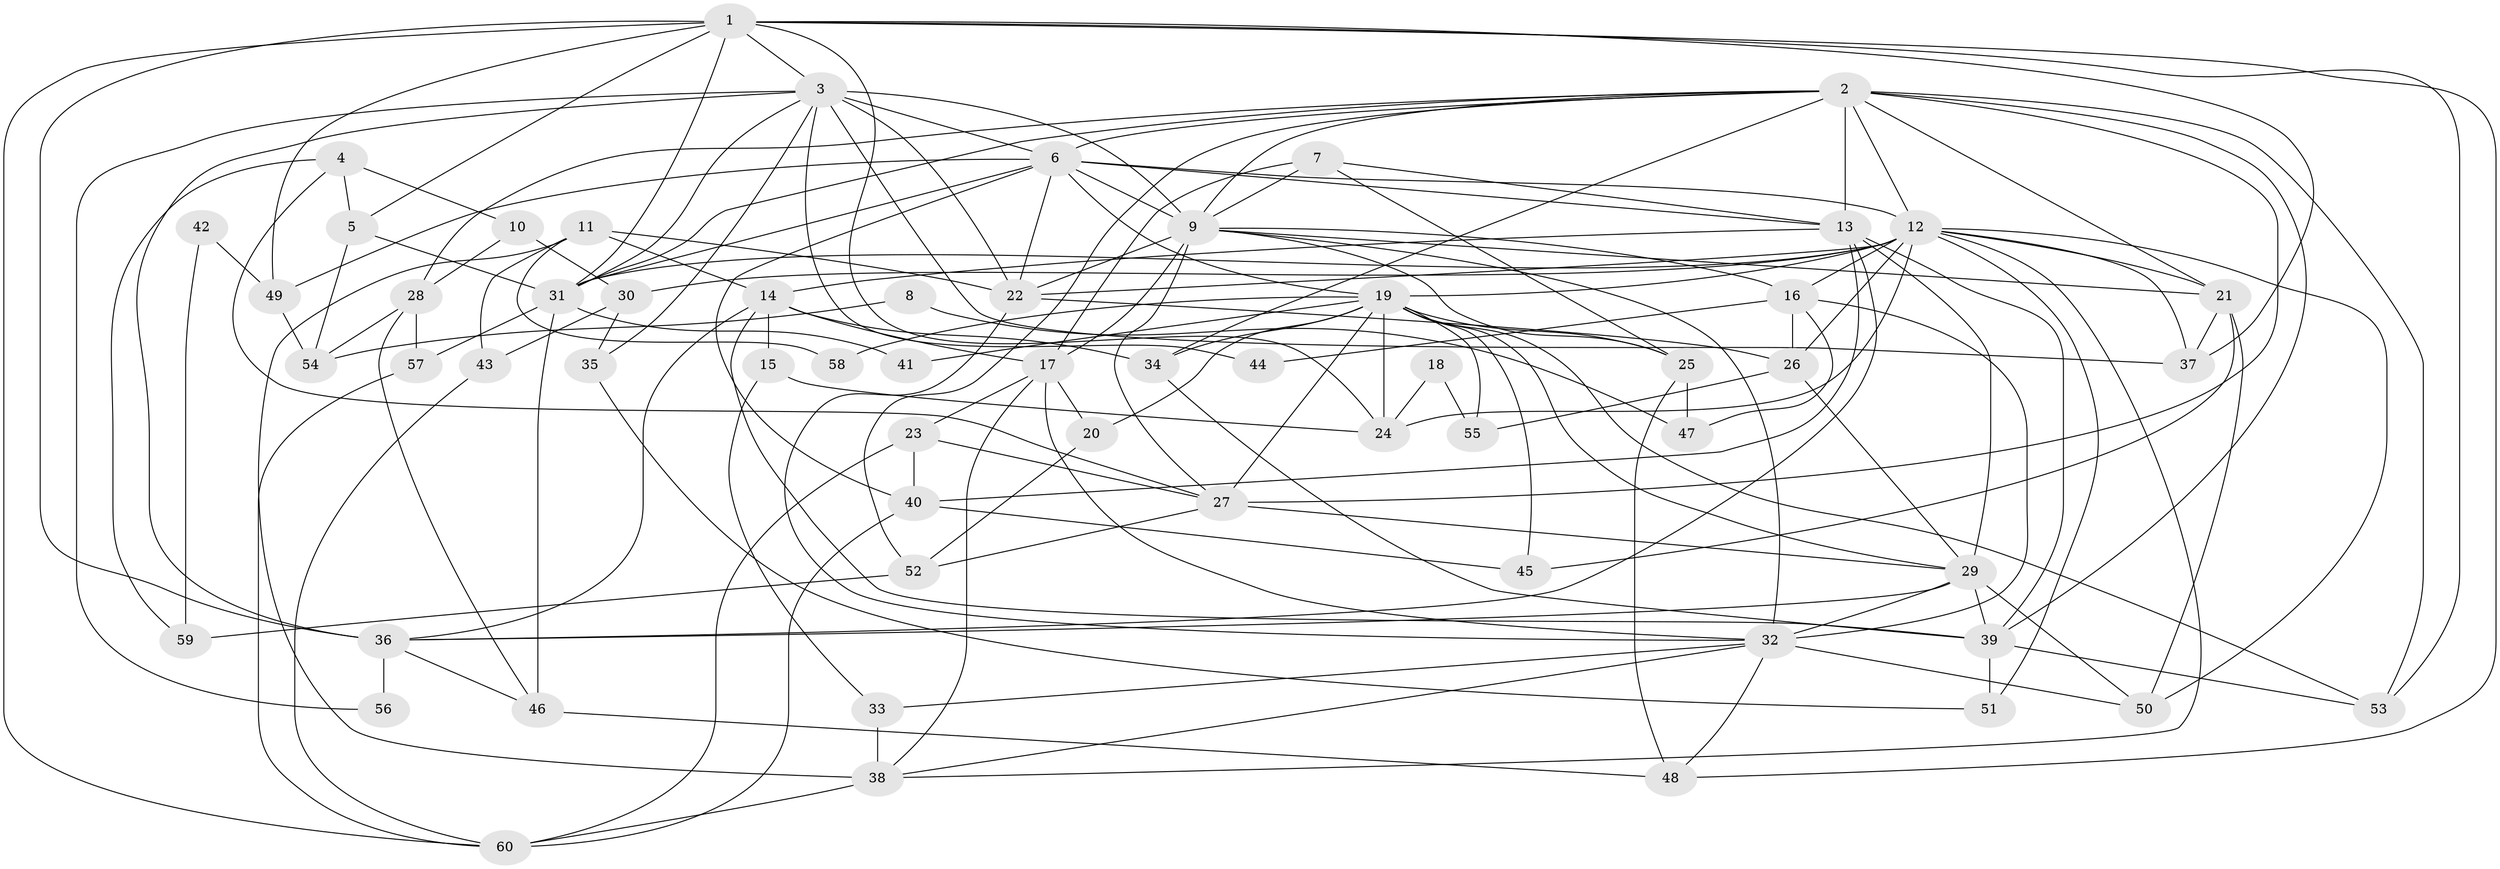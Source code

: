 // original degree distribution, {5: 0.18487394957983194, 4: 0.23529411764705882, 6: 0.058823529411764705, 2: 0.14285714285714285, 3: 0.29411764705882354, 8: 0.025210084033613446, 7: 0.058823529411764705}
// Generated by graph-tools (version 1.1) at 2025/36/03/09/25 02:36:00]
// undirected, 60 vertices, 158 edges
graph export_dot {
graph [start="1"]
  node [color=gray90,style=filled];
  1;
  2;
  3;
  4;
  5;
  6;
  7;
  8;
  9;
  10;
  11;
  12;
  13;
  14;
  15;
  16;
  17;
  18;
  19;
  20;
  21;
  22;
  23;
  24;
  25;
  26;
  27;
  28;
  29;
  30;
  31;
  32;
  33;
  34;
  35;
  36;
  37;
  38;
  39;
  40;
  41;
  42;
  43;
  44;
  45;
  46;
  47;
  48;
  49;
  50;
  51;
  52;
  53;
  54;
  55;
  56;
  57;
  58;
  59;
  60;
  1 -- 3 [weight=1.0];
  1 -- 5 [weight=1.0];
  1 -- 24 [weight=1.0];
  1 -- 31 [weight=1.0];
  1 -- 36 [weight=1.0];
  1 -- 37 [weight=1.0];
  1 -- 48 [weight=1.0];
  1 -- 49 [weight=1.0];
  1 -- 53 [weight=1.0];
  1 -- 60 [weight=1.0];
  2 -- 6 [weight=1.0];
  2 -- 9 [weight=1.0];
  2 -- 12 [weight=1.0];
  2 -- 13 [weight=1.0];
  2 -- 21 [weight=1.0];
  2 -- 27 [weight=2.0];
  2 -- 28 [weight=1.0];
  2 -- 31 [weight=1.0];
  2 -- 34 [weight=1.0];
  2 -- 39 [weight=1.0];
  2 -- 52 [weight=1.0];
  2 -- 53 [weight=1.0];
  3 -- 6 [weight=2.0];
  3 -- 9 [weight=2.0];
  3 -- 22 [weight=1.0];
  3 -- 31 [weight=2.0];
  3 -- 35 [weight=1.0];
  3 -- 36 [weight=1.0];
  3 -- 37 [weight=1.0];
  3 -- 44 [weight=2.0];
  3 -- 56 [weight=1.0];
  4 -- 5 [weight=1.0];
  4 -- 10 [weight=1.0];
  4 -- 27 [weight=1.0];
  4 -- 59 [weight=1.0];
  5 -- 31 [weight=1.0];
  5 -- 54 [weight=1.0];
  6 -- 9 [weight=4.0];
  6 -- 12 [weight=1.0];
  6 -- 13 [weight=1.0];
  6 -- 19 [weight=1.0];
  6 -- 22 [weight=1.0];
  6 -- 31 [weight=1.0];
  6 -- 40 [weight=2.0];
  6 -- 49 [weight=1.0];
  7 -- 9 [weight=1.0];
  7 -- 13 [weight=1.0];
  7 -- 17 [weight=1.0];
  7 -- 25 [weight=1.0];
  8 -- 47 [weight=1.0];
  8 -- 54 [weight=1.0];
  9 -- 16 [weight=1.0];
  9 -- 17 [weight=1.0];
  9 -- 21 [weight=1.0];
  9 -- 22 [weight=3.0];
  9 -- 25 [weight=2.0];
  9 -- 27 [weight=1.0];
  9 -- 32 [weight=1.0];
  10 -- 28 [weight=1.0];
  10 -- 30 [weight=1.0];
  11 -- 14 [weight=2.0];
  11 -- 22 [weight=1.0];
  11 -- 38 [weight=2.0];
  11 -- 43 [weight=1.0];
  11 -- 58 [weight=1.0];
  12 -- 16 [weight=1.0];
  12 -- 19 [weight=1.0];
  12 -- 21 [weight=1.0];
  12 -- 22 [weight=1.0];
  12 -- 24 [weight=1.0];
  12 -- 26 [weight=1.0];
  12 -- 30 [weight=1.0];
  12 -- 31 [weight=1.0];
  12 -- 37 [weight=1.0];
  12 -- 38 [weight=1.0];
  12 -- 50 [weight=1.0];
  12 -- 51 [weight=1.0];
  13 -- 14 [weight=1.0];
  13 -- 29 [weight=1.0];
  13 -- 36 [weight=1.0];
  13 -- 39 [weight=1.0];
  13 -- 40 [weight=1.0];
  14 -- 15 [weight=1.0];
  14 -- 17 [weight=1.0];
  14 -- 34 [weight=1.0];
  14 -- 36 [weight=1.0];
  14 -- 39 [weight=1.0];
  15 -- 24 [weight=1.0];
  15 -- 33 [weight=1.0];
  16 -- 26 [weight=1.0];
  16 -- 32 [weight=2.0];
  16 -- 44 [weight=1.0];
  16 -- 47 [weight=1.0];
  17 -- 20 [weight=1.0];
  17 -- 23 [weight=1.0];
  17 -- 32 [weight=1.0];
  17 -- 38 [weight=1.0];
  18 -- 24 [weight=1.0];
  18 -- 55 [weight=1.0];
  19 -- 20 [weight=1.0];
  19 -- 24 [weight=1.0];
  19 -- 25 [weight=1.0];
  19 -- 27 [weight=2.0];
  19 -- 29 [weight=1.0];
  19 -- 34 [weight=1.0];
  19 -- 41 [weight=1.0];
  19 -- 45 [weight=1.0];
  19 -- 53 [weight=1.0];
  19 -- 55 [weight=2.0];
  19 -- 58 [weight=1.0];
  20 -- 52 [weight=1.0];
  21 -- 37 [weight=2.0];
  21 -- 45 [weight=1.0];
  21 -- 50 [weight=1.0];
  22 -- 26 [weight=1.0];
  22 -- 32 [weight=1.0];
  23 -- 27 [weight=1.0];
  23 -- 40 [weight=1.0];
  23 -- 60 [weight=1.0];
  25 -- 47 [weight=1.0];
  25 -- 48 [weight=1.0];
  26 -- 29 [weight=1.0];
  26 -- 55 [weight=1.0];
  27 -- 29 [weight=1.0];
  27 -- 52 [weight=1.0];
  28 -- 46 [weight=1.0];
  28 -- 54 [weight=1.0];
  28 -- 57 [weight=1.0];
  29 -- 32 [weight=1.0];
  29 -- 36 [weight=1.0];
  29 -- 39 [weight=1.0];
  29 -- 50 [weight=1.0];
  30 -- 35 [weight=1.0];
  30 -- 43 [weight=1.0];
  31 -- 41 [weight=1.0];
  31 -- 46 [weight=2.0];
  31 -- 57 [weight=1.0];
  32 -- 33 [weight=1.0];
  32 -- 38 [weight=1.0];
  32 -- 48 [weight=1.0];
  32 -- 50 [weight=1.0];
  33 -- 38 [weight=1.0];
  34 -- 39 [weight=1.0];
  35 -- 51 [weight=1.0];
  36 -- 46 [weight=1.0];
  36 -- 56 [weight=1.0];
  38 -- 60 [weight=1.0];
  39 -- 51 [weight=1.0];
  39 -- 53 [weight=1.0];
  40 -- 45 [weight=1.0];
  40 -- 60 [weight=1.0];
  42 -- 49 [weight=1.0];
  42 -- 59 [weight=1.0];
  43 -- 60 [weight=1.0];
  46 -- 48 [weight=1.0];
  49 -- 54 [weight=1.0];
  52 -- 59 [weight=1.0];
  57 -- 60 [weight=1.0];
}
